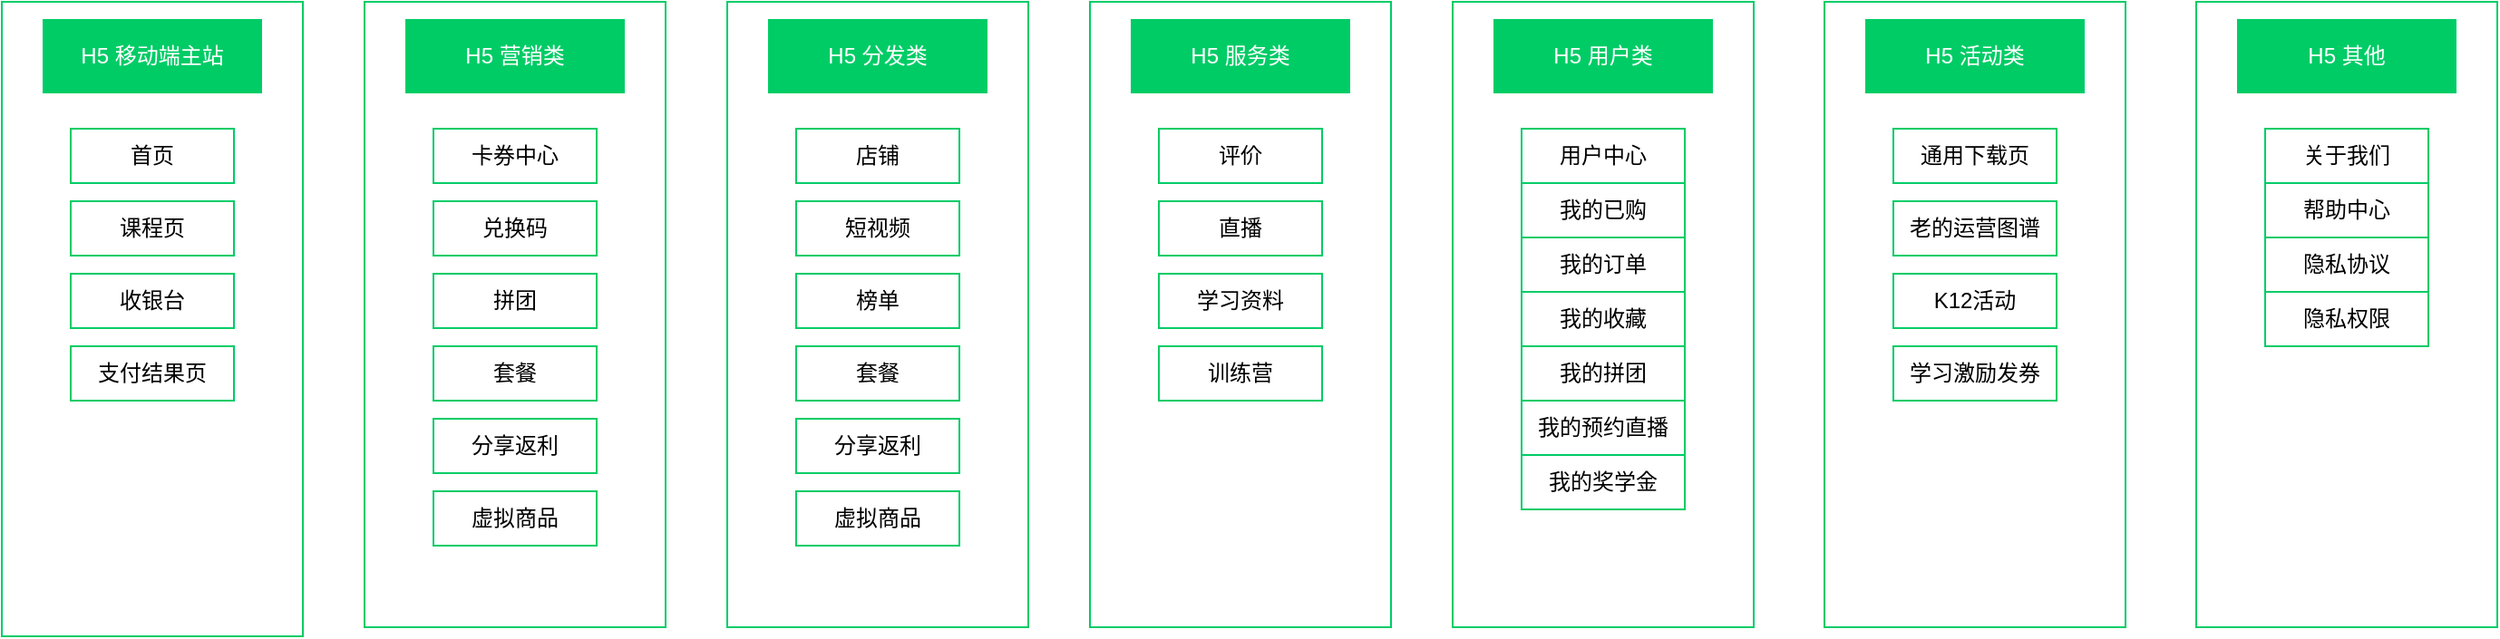 <mxfile version="13.8.5" type="github">
  <diagram id="gfnUJu7TLGORwSLl_J-d" name="Page-1">
    <mxGraphModel dx="1004" dy="705" grid="1" gridSize="10" guides="1" tooltips="1" connect="1" arrows="1" fold="1" page="1" pageScale="1" pageWidth="827" pageHeight="1169" math="0" shadow="0">
      <root>
        <mxCell id="0" />
        <mxCell id="1" parent="0" />
        <mxCell id="xJqPMLtHzBKI9CbUthfr-11" value="" style="rounded=0;whiteSpace=wrap;html=1;strokeColor=#00CC66;fillColor=#FFFFFF;" parent="1" vertex="1">
          <mxGeometry x="70" y="190" width="166" height="350" as="geometry" />
        </mxCell>
        <mxCell id="KTYjkmk88nUUxBB73JGT-1" value="&lt;font color=&quot;#ffffff&quot;&gt;H5 移动端主站&lt;/font&gt;" style="rounded=0;whiteSpace=wrap;html=1;strokeColor=#00CC66;fillColor=#00CC66;" parent="1" vertex="1">
          <mxGeometry x="93" y="200" width="120" height="40" as="geometry" />
        </mxCell>
        <mxCell id="xJqPMLtHzBKI9CbUthfr-13" value="" style="rounded=0;whiteSpace=wrap;html=1;strokeColor=#00CC66;fillColor=#FFFFFF;" parent="1" vertex="1">
          <mxGeometry x="270" y="190" width="166" height="345" as="geometry" />
        </mxCell>
        <mxCell id="xJqPMLtHzBKI9CbUthfr-14" value="&lt;span style=&quot;color: rgb(255 , 255 , 255)&quot;&gt;H5 营销类&lt;/span&gt;" style="rounded=0;whiteSpace=wrap;html=1;strokeColor=#00CC66;fillColor=#00CC66;" parent="1" vertex="1">
          <mxGeometry x="293" y="200" width="120" height="40" as="geometry" />
        </mxCell>
        <mxCell id="xJqPMLtHzBKI9CbUthfr-15" value="卡券中心" style="rounded=0;whiteSpace=wrap;html=1;strokeColor=#00CC66;fillColor=#FFFFFF;" parent="1" vertex="1">
          <mxGeometry x="308" y="260" width="90" height="30" as="geometry" />
        </mxCell>
        <mxCell id="xJqPMLtHzBKI9CbUthfr-16" value="兑换码" style="rounded=0;whiteSpace=wrap;html=1;strokeColor=#00CC66;fillColor=#FFFFFF;" parent="1" vertex="1">
          <mxGeometry x="308" y="300" width="90" height="30" as="geometry" />
        </mxCell>
        <mxCell id="xJqPMLtHzBKI9CbUthfr-17" value="拼团" style="rounded=0;whiteSpace=wrap;html=1;strokeColor=#00CC66;fillColor=#FFFFFF;" parent="1" vertex="1">
          <mxGeometry x="308" y="340" width="90" height="30" as="geometry" />
        </mxCell>
        <mxCell id="xJqPMLtHzBKI9CbUthfr-18" value="套餐" style="rounded=0;whiteSpace=wrap;html=1;strokeColor=#00CC66;fillColor=#FFFFFF;" parent="1" vertex="1">
          <mxGeometry x="308" y="380" width="90" height="30" as="geometry" />
        </mxCell>
        <mxCell id="xJqPMLtHzBKI9CbUthfr-19" value="分享返利" style="rounded=0;whiteSpace=wrap;html=1;strokeColor=#00CC66;fillColor=#FFFFFF;" parent="1" vertex="1">
          <mxGeometry x="308" y="420" width="90" height="30" as="geometry" />
        </mxCell>
        <mxCell id="xJqPMLtHzBKI9CbUthfr-20" value="虚拟商品" style="rounded=0;whiteSpace=wrap;html=1;strokeColor=#00CC66;fillColor=#FFFFFF;" parent="1" vertex="1">
          <mxGeometry x="308" y="460" width="90" height="30" as="geometry" />
        </mxCell>
        <mxCell id="xJqPMLtHzBKI9CbUthfr-28" value="" style="rounded=0;whiteSpace=wrap;html=1;strokeColor=#00CC66;fillColor=#FFFFFF;" parent="1" vertex="1">
          <mxGeometry x="470" y="190" width="166" height="345" as="geometry" />
        </mxCell>
        <mxCell id="xJqPMLtHzBKI9CbUthfr-29" value="&lt;span style=&quot;color: rgb(255 , 255 , 255)&quot;&gt;H5 分发类&lt;/span&gt;" style="rounded=0;whiteSpace=wrap;html=1;strokeColor=#00CC66;fillColor=#00CC66;" parent="1" vertex="1">
          <mxGeometry x="493" y="200" width="120" height="40" as="geometry" />
        </mxCell>
        <mxCell id="xJqPMLtHzBKI9CbUthfr-30" value="店铺" style="rounded=0;whiteSpace=wrap;html=1;strokeColor=#00CC66;fillColor=#FFFFFF;" parent="1" vertex="1">
          <mxGeometry x="508" y="260" width="90" height="30" as="geometry" />
        </mxCell>
        <mxCell id="xJqPMLtHzBKI9CbUthfr-31" value="短视频" style="rounded=0;whiteSpace=wrap;html=1;strokeColor=#00CC66;fillColor=#FFFFFF;" parent="1" vertex="1">
          <mxGeometry x="508" y="300" width="90" height="30" as="geometry" />
        </mxCell>
        <mxCell id="xJqPMLtHzBKI9CbUthfr-32" value="榜单" style="rounded=0;whiteSpace=wrap;html=1;strokeColor=#00CC66;fillColor=#FFFFFF;" parent="1" vertex="1">
          <mxGeometry x="508" y="340" width="90" height="30" as="geometry" />
        </mxCell>
        <mxCell id="xJqPMLtHzBKI9CbUthfr-33" value="套餐" style="rounded=0;whiteSpace=wrap;html=1;strokeColor=#00CC66;fillColor=#FFFFFF;" parent="1" vertex="1">
          <mxGeometry x="508" y="380" width="90" height="30" as="geometry" />
        </mxCell>
        <mxCell id="xJqPMLtHzBKI9CbUthfr-34" value="分享返利" style="rounded=0;whiteSpace=wrap;html=1;strokeColor=#00CC66;fillColor=#FFFFFF;" parent="1" vertex="1">
          <mxGeometry x="508" y="420" width="90" height="30" as="geometry" />
        </mxCell>
        <mxCell id="xJqPMLtHzBKI9CbUthfr-35" value="虚拟商品" style="rounded=0;whiteSpace=wrap;html=1;strokeColor=#00CC66;fillColor=#FFFFFF;" parent="1" vertex="1">
          <mxGeometry x="508" y="460" width="90" height="30" as="geometry" />
        </mxCell>
        <mxCell id="xJqPMLtHzBKI9CbUthfr-36" value="" style="rounded=0;whiteSpace=wrap;html=1;strokeColor=#00CC66;fillColor=#FFFFFF;" parent="1" vertex="1">
          <mxGeometry x="1280" y="190" width="166" height="345" as="geometry" />
        </mxCell>
        <mxCell id="xJqPMLtHzBKI9CbUthfr-37" value="&lt;span style=&quot;color: rgb(255 , 255 , 255)&quot;&gt;H5 其他&lt;/span&gt;" style="rounded=0;whiteSpace=wrap;html=1;strokeColor=#00CC66;fillColor=#00CC66;" parent="1" vertex="1">
          <mxGeometry x="1303" y="200" width="120" height="40" as="geometry" />
        </mxCell>
        <mxCell id="xJqPMLtHzBKI9CbUthfr-38" value="关于我们" style="rounded=0;whiteSpace=wrap;html=1;strokeColor=#00CC66;fillColor=#FFFFFF;" parent="1" vertex="1">
          <mxGeometry x="1318" y="260" width="90" height="30" as="geometry" />
        </mxCell>
        <mxCell id="xJqPMLtHzBKI9CbUthfr-39" value="帮助中心" style="rounded=0;whiteSpace=wrap;html=1;strokeColor=#00CC66;fillColor=#FFFFFF;" parent="1" vertex="1">
          <mxGeometry x="1318" y="290" width="90" height="30" as="geometry" />
        </mxCell>
        <mxCell id="xJqPMLtHzBKI9CbUthfr-40" value="隐私协议" style="rounded=0;whiteSpace=wrap;html=1;strokeColor=#00CC66;fillColor=#FFFFFF;" parent="1" vertex="1">
          <mxGeometry x="1318" y="320" width="90" height="30" as="geometry" />
        </mxCell>
        <mxCell id="xJqPMLtHzBKI9CbUthfr-41" value="隐私权限" style="rounded=0;whiteSpace=wrap;html=1;strokeColor=#00CC66;fillColor=#FFFFFF;" parent="1" vertex="1">
          <mxGeometry x="1318" y="350" width="90" height="30" as="geometry" />
        </mxCell>
        <mxCell id="xJqPMLtHzBKI9CbUthfr-44" value="" style="rounded=0;whiteSpace=wrap;html=1;strokeColor=#00CC66;fillColor=#FFFFFF;" parent="1" vertex="1">
          <mxGeometry x="670" y="190" width="166" height="345" as="geometry" />
        </mxCell>
        <mxCell id="xJqPMLtHzBKI9CbUthfr-45" value="&lt;span style=&quot;color: rgb(255 , 255 , 255)&quot;&gt;H5 服务类&lt;/span&gt;" style="rounded=0;whiteSpace=wrap;html=1;strokeColor=#00CC66;fillColor=#00CC66;" parent="1" vertex="1">
          <mxGeometry x="693" y="200" width="120" height="40" as="geometry" />
        </mxCell>
        <mxCell id="xJqPMLtHzBKI9CbUthfr-46" value="评价" style="rounded=0;whiteSpace=wrap;html=1;strokeColor=#00CC66;fillColor=#FFFFFF;" parent="1" vertex="1">
          <mxGeometry x="708" y="260" width="90" height="30" as="geometry" />
        </mxCell>
        <mxCell id="xJqPMLtHzBKI9CbUthfr-47" value="直播" style="rounded=0;whiteSpace=wrap;html=1;strokeColor=#00CC66;fillColor=#FFFFFF;" parent="1" vertex="1">
          <mxGeometry x="708" y="300" width="90" height="30" as="geometry" />
        </mxCell>
        <mxCell id="xJqPMLtHzBKI9CbUthfr-48" value="学习资料" style="rounded=0;whiteSpace=wrap;html=1;strokeColor=#00CC66;fillColor=#FFFFFF;" parent="1" vertex="1">
          <mxGeometry x="708" y="340" width="90" height="30" as="geometry" />
        </mxCell>
        <mxCell id="xJqPMLtHzBKI9CbUthfr-49" value="训练营" style="rounded=0;whiteSpace=wrap;html=1;strokeColor=#00CC66;fillColor=#FFFFFF;" parent="1" vertex="1">
          <mxGeometry x="708" y="380" width="90" height="30" as="geometry" />
        </mxCell>
        <mxCell id="xJqPMLtHzBKI9CbUthfr-52" value="" style="rounded=0;whiteSpace=wrap;html=1;strokeColor=#00CC66;fillColor=#FFFFFF;" parent="1" vertex="1">
          <mxGeometry x="870" y="190" width="166" height="345" as="geometry" />
        </mxCell>
        <mxCell id="xJqPMLtHzBKI9CbUthfr-53" value="&lt;span style=&quot;color: rgb(255 , 255 , 255)&quot;&gt;H5 用户类&lt;/span&gt;" style="rounded=0;whiteSpace=wrap;html=1;strokeColor=#00CC66;fillColor=#00CC66;" parent="1" vertex="1">
          <mxGeometry x="893" y="200" width="120" height="40" as="geometry" />
        </mxCell>
        <mxCell id="xJqPMLtHzBKI9CbUthfr-54" value="用户中心" style="rounded=0;whiteSpace=wrap;html=1;strokeColor=#00CC66;fillColor=#FFFFFF;" parent="1" vertex="1">
          <mxGeometry x="908" y="260" width="90" height="30" as="geometry" />
        </mxCell>
        <mxCell id="xJqPMLtHzBKI9CbUthfr-55" value="我的已购" style="rounded=0;whiteSpace=wrap;html=1;strokeColor=#00CC66;fillColor=#FFFFFF;" parent="1" vertex="1">
          <mxGeometry x="908" y="290" width="90" height="30" as="geometry" />
        </mxCell>
        <mxCell id="xJqPMLtHzBKI9CbUthfr-56" value="我的订单" style="rounded=0;whiteSpace=wrap;html=1;strokeColor=#00CC66;fillColor=#FFFFFF;" parent="1" vertex="1">
          <mxGeometry x="908" y="320" width="90" height="30" as="geometry" />
        </mxCell>
        <mxCell id="xJqPMLtHzBKI9CbUthfr-57" value="我的收藏" style="rounded=0;whiteSpace=wrap;html=1;strokeColor=#00CC66;fillColor=#FFFFFF;" parent="1" vertex="1">
          <mxGeometry x="908" y="350" width="90" height="30" as="geometry" />
        </mxCell>
        <mxCell id="xJqPMLtHzBKI9CbUthfr-58" value="我的拼团" style="rounded=0;whiteSpace=wrap;html=1;strokeColor=#00CC66;fillColor=#FFFFFF;" parent="1" vertex="1">
          <mxGeometry x="908" y="380" width="90" height="30" as="geometry" />
        </mxCell>
        <mxCell id="xJqPMLtHzBKI9CbUthfr-59" value="我的预约直播" style="rounded=0;whiteSpace=wrap;html=1;strokeColor=#00CC66;fillColor=#FFFFFF;" parent="1" vertex="1">
          <mxGeometry x="908" y="410" width="90" height="30" as="geometry" />
        </mxCell>
        <mxCell id="xJqPMLtHzBKI9CbUthfr-60" value="我的奖学金" style="rounded=0;whiteSpace=wrap;html=1;strokeColor=#00CC66;fillColor=#FFFFFF;" parent="1" vertex="1">
          <mxGeometry x="908" y="440" width="90" height="30" as="geometry" />
        </mxCell>
        <mxCell id="xJqPMLtHzBKI9CbUthfr-67" value="" style="rounded=0;whiteSpace=wrap;html=1;strokeColor=#00CC66;fillColor=#FFFFFF;" parent="1" vertex="1">
          <mxGeometry x="1075" y="190" width="166" height="345" as="geometry" />
        </mxCell>
        <mxCell id="xJqPMLtHzBKI9CbUthfr-68" value="&lt;span style=&quot;color: rgb(255 , 255 , 255)&quot;&gt;H5 活动类&lt;/span&gt;" style="rounded=0;whiteSpace=wrap;html=1;strokeColor=#00CC66;fillColor=#00CC66;" parent="1" vertex="1">
          <mxGeometry x="1098" y="200" width="120" height="40" as="geometry" />
        </mxCell>
        <mxCell id="xJqPMLtHzBKI9CbUthfr-69" value="首页" style="rounded=0;whiteSpace=wrap;html=1;strokeColor=#00CC66;fillColor=#FFFFFF;" parent="1" vertex="1">
          <mxGeometry x="108" y="260" width="90" height="30" as="geometry" />
        </mxCell>
        <mxCell id="xJqPMLtHzBKI9CbUthfr-70" value="课程页" style="rounded=0;whiteSpace=wrap;html=1;strokeColor=#00CC66;fillColor=#FFFFFF;" parent="1" vertex="1">
          <mxGeometry x="108" y="300" width="90" height="30" as="geometry" />
        </mxCell>
        <mxCell id="xJqPMLtHzBKI9CbUthfr-71" value="收银台" style="rounded=0;whiteSpace=wrap;html=1;strokeColor=#00CC66;fillColor=#FFFFFF;" parent="1" vertex="1">
          <mxGeometry x="108" y="340" width="90" height="30" as="geometry" />
        </mxCell>
        <mxCell id="xJqPMLtHzBKI9CbUthfr-72" value="支付结果页" style="rounded=0;whiteSpace=wrap;html=1;strokeColor=#00CC66;fillColor=#FFFFFF;" parent="1" vertex="1">
          <mxGeometry x="108" y="380" width="90" height="30" as="geometry" />
        </mxCell>
        <mxCell id="xJqPMLtHzBKI9CbUthfr-7" value="通用下载页" style="rounded=0;whiteSpace=wrap;html=1;strokeColor=#00CC66;fillColor=#FFFFFF;" parent="1" vertex="1">
          <mxGeometry x="1113" y="260" width="90" height="30" as="geometry" />
        </mxCell>
        <mxCell id="xJqPMLtHzBKI9CbUthfr-8" value="老的运营图谱" style="rounded=0;whiteSpace=wrap;html=1;strokeColor=#00CC66;fillColor=#FFFFFF;" parent="1" vertex="1">
          <mxGeometry x="1113" y="300" width="90" height="30" as="geometry" />
        </mxCell>
        <mxCell id="xJqPMLtHzBKI9CbUthfr-9" value="K12活动" style="rounded=0;whiteSpace=wrap;html=1;strokeColor=#00CC66;fillColor=#FFFFFF;" parent="1" vertex="1">
          <mxGeometry x="1113" y="340" width="90" height="30" as="geometry" />
        </mxCell>
        <mxCell id="xJqPMLtHzBKI9CbUthfr-85" value="学习激励发券" style="rounded=0;whiteSpace=wrap;html=1;strokeColor=#00CC66;fillColor=#FFFFFF;" parent="1" vertex="1">
          <mxGeometry x="1113" y="380" width="90" height="30" as="geometry" />
        </mxCell>
      </root>
    </mxGraphModel>
  </diagram>
</mxfile>
